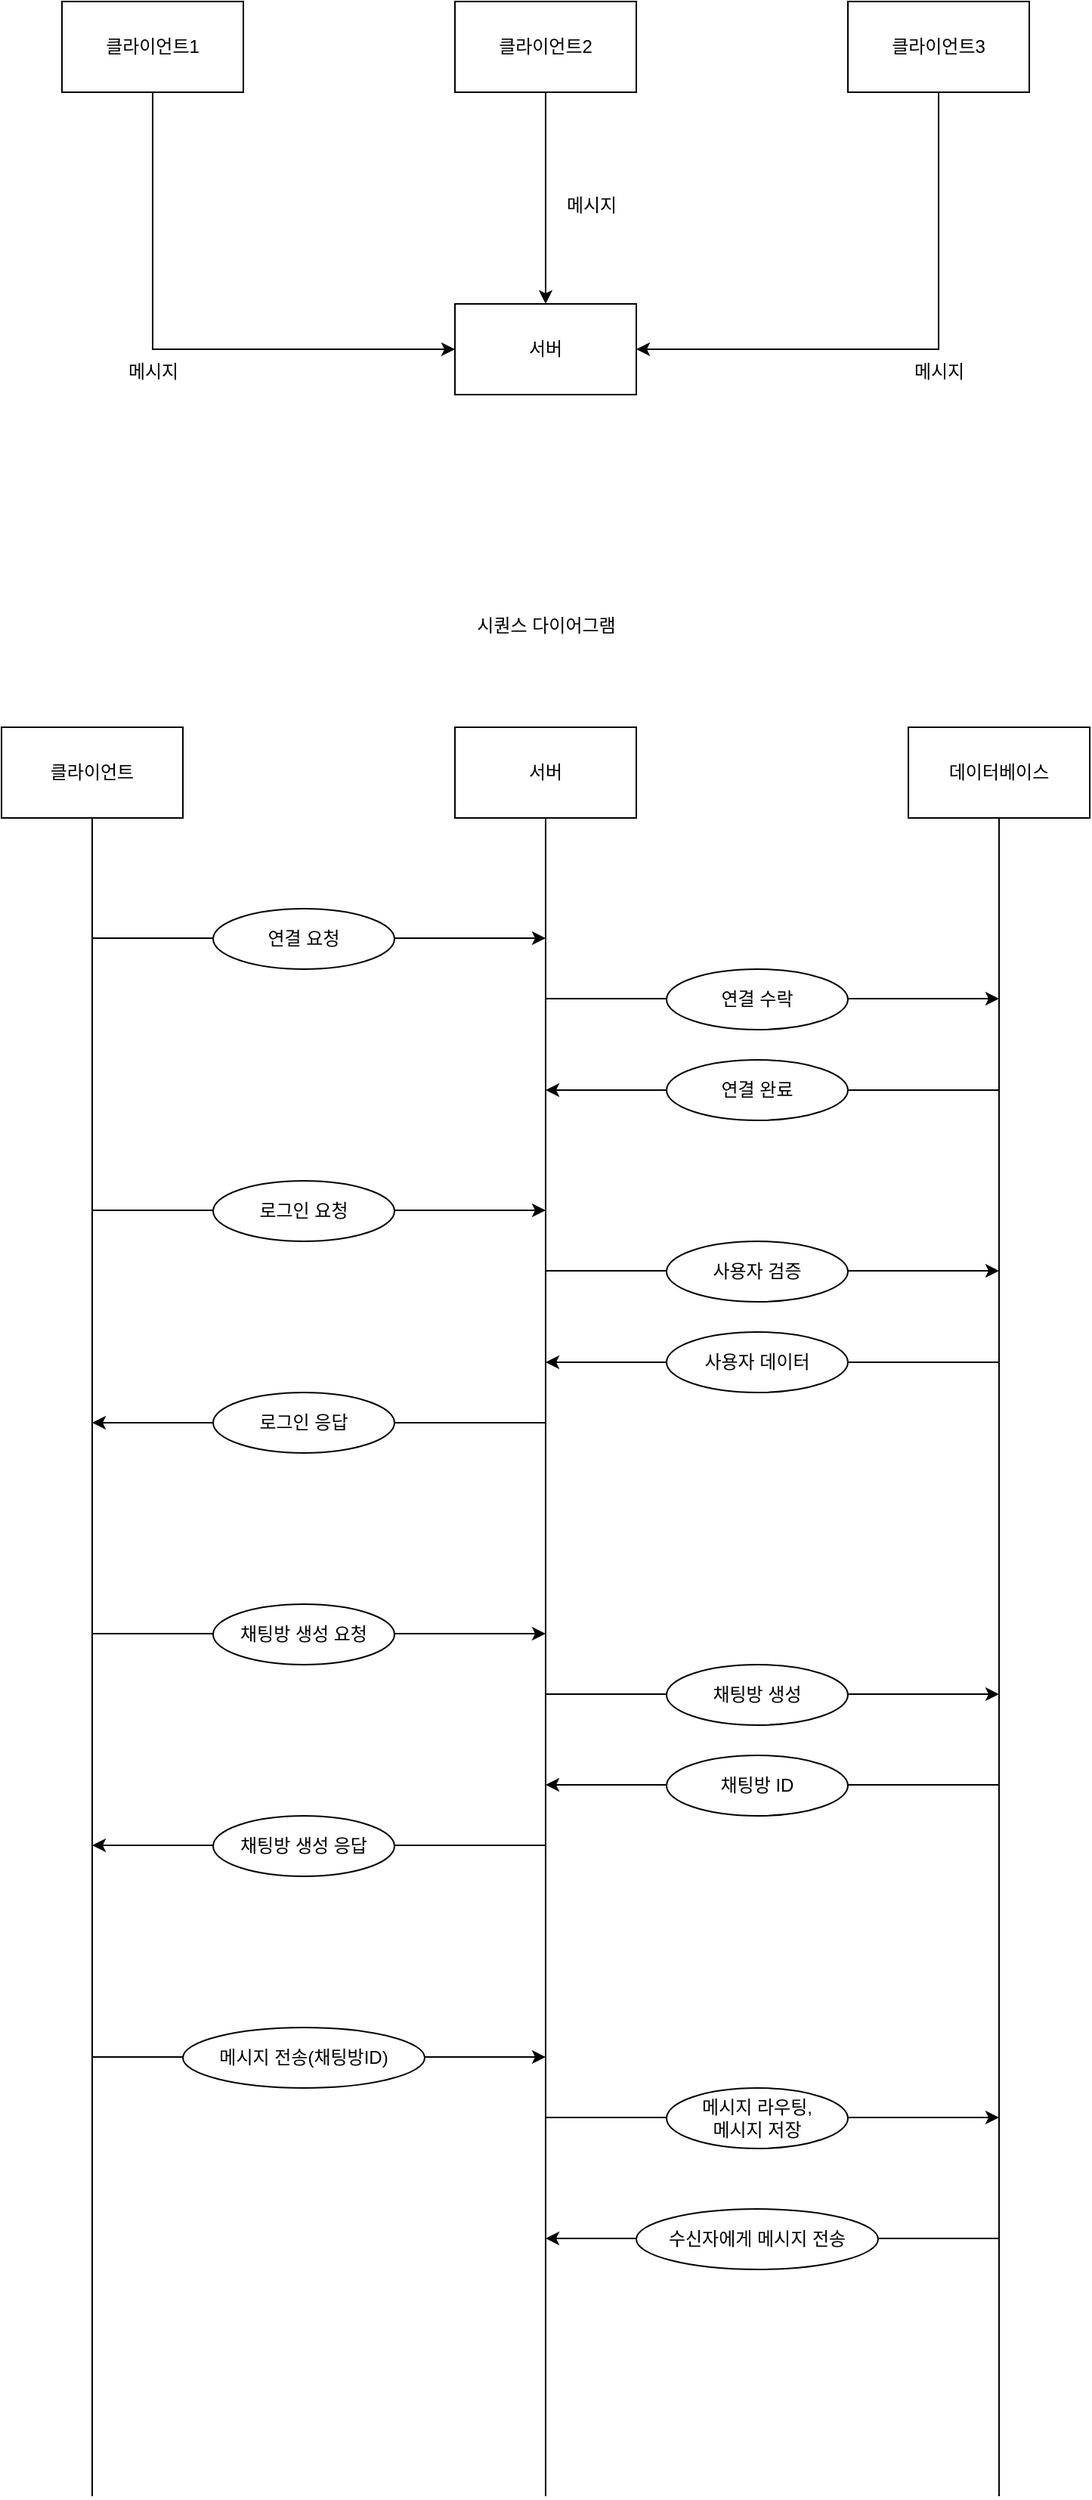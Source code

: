 <mxfile version="24.7.8">
  <diagram name="페이지-1" id="5Nco7DbLIY9qKy2n7g9x">
    <mxGraphModel dx="1434" dy="738" grid="1" gridSize="10" guides="1" tooltips="1" connect="1" arrows="1" fold="1" page="1" pageScale="1" pageWidth="827" pageHeight="1169" math="0" shadow="0">
      <root>
        <mxCell id="0" />
        <mxCell id="1" parent="0" />
        <mxCell id="mQip_7yPlVIr9bpcAe75-17" value="" style="endArrow=classic;html=1;rounded=0;" edge="1" parent="1">
          <mxGeometry width="50" height="50" relative="1" as="geometry">
            <mxPoint x="700" y="800" as="sourcePoint" />
            <mxPoint x="400" y="800" as="targetPoint" />
          </mxGeometry>
        </mxCell>
        <mxCell id="mQip_7yPlVIr9bpcAe75-8" value="" style="endArrow=classic;html=1;rounded=0;" edge="1" parent="1">
          <mxGeometry width="50" height="50" relative="1" as="geometry">
            <mxPoint x="100" y="699.5" as="sourcePoint" />
            <mxPoint x="400" y="699.5" as="targetPoint" />
          </mxGeometry>
        </mxCell>
        <mxCell id="blTJPh1M88m8MIHzCtPk-1" value="서버" style="rounded=0;whiteSpace=wrap;html=1;" parent="1" vertex="1">
          <mxGeometry x="340" y="280" width="120" height="60" as="geometry" />
        </mxCell>
        <mxCell id="blTJPh1M88m8MIHzCtPk-5" style="edgeStyle=orthogonalEdgeStyle;rounded=0;orthogonalLoop=1;jettySize=auto;html=1;exitX=0.5;exitY=1;exitDx=0;exitDy=0;entryX=0;entryY=0.5;entryDx=0;entryDy=0;" parent="1" source="blTJPh1M88m8MIHzCtPk-2" target="blTJPh1M88m8MIHzCtPk-1" edge="1">
          <mxGeometry relative="1" as="geometry" />
        </mxCell>
        <mxCell id="blTJPh1M88m8MIHzCtPk-2" value="클라이언트1" style="rounded=0;whiteSpace=wrap;html=1;" parent="1" vertex="1">
          <mxGeometry x="80" y="80" width="120" height="60" as="geometry" />
        </mxCell>
        <mxCell id="blTJPh1M88m8MIHzCtPk-6" style="edgeStyle=orthogonalEdgeStyle;rounded=0;orthogonalLoop=1;jettySize=auto;html=1;exitX=0.5;exitY=1;exitDx=0;exitDy=0;entryX=0.5;entryY=0;entryDx=0;entryDy=0;" parent="1" source="blTJPh1M88m8MIHzCtPk-3" target="blTJPh1M88m8MIHzCtPk-1" edge="1">
          <mxGeometry relative="1" as="geometry" />
        </mxCell>
        <mxCell id="blTJPh1M88m8MIHzCtPk-3" value="클라이언트2" style="rounded=0;whiteSpace=wrap;html=1;" parent="1" vertex="1">
          <mxGeometry x="340" y="80" width="120" height="60" as="geometry" />
        </mxCell>
        <mxCell id="blTJPh1M88m8MIHzCtPk-7" style="edgeStyle=orthogonalEdgeStyle;rounded=0;orthogonalLoop=1;jettySize=auto;html=1;exitX=0.5;exitY=1;exitDx=0;exitDy=0;entryX=1;entryY=0.5;entryDx=0;entryDy=0;" parent="1" source="blTJPh1M88m8MIHzCtPk-4" target="blTJPh1M88m8MIHzCtPk-1" edge="1">
          <mxGeometry relative="1" as="geometry" />
        </mxCell>
        <mxCell id="blTJPh1M88m8MIHzCtPk-4" value="클라이언트3" style="rounded=0;whiteSpace=wrap;html=1;" parent="1" vertex="1">
          <mxGeometry x="600" y="80" width="120" height="60" as="geometry" />
        </mxCell>
        <mxCell id="blTJPh1M88m8MIHzCtPk-13" value="메시지" style="text;html=1;align=center;verticalAlign=middle;resizable=0;points=[];autosize=1;strokeColor=none;fillColor=none;" parent="1" vertex="1">
          <mxGeometry x="630" y="310" width="60" height="30" as="geometry" />
        </mxCell>
        <mxCell id="blTJPh1M88m8MIHzCtPk-14" value="메시지" style="text;html=1;align=center;verticalAlign=middle;resizable=0;points=[];autosize=1;strokeColor=none;fillColor=none;" parent="1" vertex="1">
          <mxGeometry x="110" y="310" width="60" height="30" as="geometry" />
        </mxCell>
        <mxCell id="blTJPh1M88m8MIHzCtPk-15" value="메시지" style="text;html=1;align=center;verticalAlign=middle;resizable=0;points=[];autosize=1;strokeColor=none;fillColor=none;" parent="1" vertex="1">
          <mxGeometry x="400" y="200" width="60" height="30" as="geometry" />
        </mxCell>
        <mxCell id="mQip_7yPlVIr9bpcAe75-1" value="클라이언트" style="rounded=0;whiteSpace=wrap;html=1;" vertex="1" parent="1">
          <mxGeometry x="40" y="560" width="120" height="60" as="geometry" />
        </mxCell>
        <mxCell id="mQip_7yPlVIr9bpcAe75-2" value="데이터베이스" style="rounded=0;whiteSpace=wrap;html=1;" vertex="1" parent="1">
          <mxGeometry x="640" y="560" width="120" height="60" as="geometry" />
        </mxCell>
        <mxCell id="mQip_7yPlVIr9bpcAe75-3" value="서버" style="rounded=0;whiteSpace=wrap;html=1;" vertex="1" parent="1">
          <mxGeometry x="340" y="560" width="120" height="60" as="geometry" />
        </mxCell>
        <mxCell id="mQip_7yPlVIr9bpcAe75-4" value="시퀀스 다이어그램" style="text;html=1;align=center;verticalAlign=middle;resizable=0;points=[];autosize=1;strokeColor=none;fillColor=none;" vertex="1" parent="1">
          <mxGeometry x="340" y="478" width="120" height="30" as="geometry" />
        </mxCell>
        <mxCell id="mQip_7yPlVIr9bpcAe75-5" value="" style="endArrow=none;html=1;rounded=0;entryX=0.5;entryY=1;entryDx=0;entryDy=0;" edge="1" parent="1" target="mQip_7yPlVIr9bpcAe75-1">
          <mxGeometry width="50" height="50" relative="1" as="geometry">
            <mxPoint x="100" y="1730" as="sourcePoint" />
            <mxPoint x="440" y="760" as="targetPoint" />
          </mxGeometry>
        </mxCell>
        <mxCell id="mQip_7yPlVIr9bpcAe75-6" value="" style="endArrow=none;html=1;rounded=0;entryX=0.5;entryY=1;entryDx=0;entryDy=0;" edge="1" parent="1" target="mQip_7yPlVIr9bpcAe75-3">
          <mxGeometry width="50" height="50" relative="1" as="geometry">
            <mxPoint x="400" y="1730" as="sourcePoint" />
            <mxPoint x="440" y="670" as="targetPoint" />
          </mxGeometry>
        </mxCell>
        <mxCell id="mQip_7yPlVIr9bpcAe75-7" value="" style="endArrow=none;html=1;rounded=0;entryX=0.5;entryY=1;entryDx=0;entryDy=0;" edge="1" parent="1" target="mQip_7yPlVIr9bpcAe75-2">
          <mxGeometry width="50" height="50" relative="1" as="geometry">
            <mxPoint x="700" y="1730" as="sourcePoint" />
            <mxPoint x="670" y="670" as="targetPoint" />
          </mxGeometry>
        </mxCell>
        <mxCell id="mQip_7yPlVIr9bpcAe75-12" value="연결 요청" style="ellipse;whiteSpace=wrap;html=1;" vertex="1" parent="1">
          <mxGeometry x="180" y="680" width="120" height="40" as="geometry" />
        </mxCell>
        <mxCell id="mQip_7yPlVIr9bpcAe75-14" value="" style="endArrow=classic;html=1;rounded=0;" edge="1" parent="1">
          <mxGeometry width="50" height="50" relative="1" as="geometry">
            <mxPoint x="400" y="739.5" as="sourcePoint" />
            <mxPoint x="700" y="739.5" as="targetPoint" />
          </mxGeometry>
        </mxCell>
        <mxCell id="mQip_7yPlVIr9bpcAe75-15" value="연결 수락" style="ellipse;whiteSpace=wrap;html=1;" vertex="1" parent="1">
          <mxGeometry x="480" y="720" width="120" height="40" as="geometry" />
        </mxCell>
        <mxCell id="mQip_7yPlVIr9bpcAe75-16" value="연결 완료" style="ellipse;whiteSpace=wrap;html=1;" vertex="1" parent="1">
          <mxGeometry x="480" y="780" width="120" height="40" as="geometry" />
        </mxCell>
        <mxCell id="mQip_7yPlVIr9bpcAe75-21" value="" style="endArrow=classic;html=1;rounded=0;" edge="1" parent="1">
          <mxGeometry width="50" height="50" relative="1" as="geometry">
            <mxPoint x="100" y="879.5" as="sourcePoint" />
            <mxPoint x="400" y="879.5" as="targetPoint" />
          </mxGeometry>
        </mxCell>
        <mxCell id="mQip_7yPlVIr9bpcAe75-22" value="로그인 요청" style="ellipse;whiteSpace=wrap;html=1;" vertex="1" parent="1">
          <mxGeometry x="180" y="860" width="120" height="40" as="geometry" />
        </mxCell>
        <mxCell id="mQip_7yPlVIr9bpcAe75-23" value="" style="endArrow=classic;html=1;rounded=0;" edge="1" parent="1">
          <mxGeometry width="50" height="50" relative="1" as="geometry">
            <mxPoint x="400" y="919.5" as="sourcePoint" />
            <mxPoint x="700" y="919.5" as="targetPoint" />
          </mxGeometry>
        </mxCell>
        <mxCell id="mQip_7yPlVIr9bpcAe75-24" value="사용자 검증" style="ellipse;whiteSpace=wrap;html=1;" vertex="1" parent="1">
          <mxGeometry x="480" y="900" width="120" height="40" as="geometry" />
        </mxCell>
        <mxCell id="mQip_7yPlVIr9bpcAe75-25" value="" style="endArrow=classic;html=1;rounded=0;" edge="1" parent="1">
          <mxGeometry width="50" height="50" relative="1" as="geometry">
            <mxPoint x="700" y="980" as="sourcePoint" />
            <mxPoint x="400" y="980" as="targetPoint" />
          </mxGeometry>
        </mxCell>
        <mxCell id="mQip_7yPlVIr9bpcAe75-26" value="사용자 데이터" style="ellipse;whiteSpace=wrap;html=1;" vertex="1" parent="1">
          <mxGeometry x="480" y="960" width="120" height="40" as="geometry" />
        </mxCell>
        <mxCell id="mQip_7yPlVIr9bpcAe75-27" value="" style="endArrow=classic;html=1;rounded=0;" edge="1" parent="1">
          <mxGeometry width="50" height="50" relative="1" as="geometry">
            <mxPoint x="400" y="1020" as="sourcePoint" />
            <mxPoint x="100" y="1020" as="targetPoint" />
          </mxGeometry>
        </mxCell>
        <mxCell id="mQip_7yPlVIr9bpcAe75-28" value="로그인 응답" style="ellipse;whiteSpace=wrap;html=1;" vertex="1" parent="1">
          <mxGeometry x="180" y="1000" width="120" height="40" as="geometry" />
        </mxCell>
        <mxCell id="mQip_7yPlVIr9bpcAe75-29" value="" style="endArrow=classic;html=1;rounded=0;" edge="1" parent="1">
          <mxGeometry width="50" height="50" relative="1" as="geometry">
            <mxPoint x="100" y="1159.5" as="sourcePoint" />
            <mxPoint x="400" y="1159.5" as="targetPoint" />
          </mxGeometry>
        </mxCell>
        <mxCell id="mQip_7yPlVIr9bpcAe75-30" value="채팅방 생성 요청" style="ellipse;whiteSpace=wrap;html=1;" vertex="1" parent="1">
          <mxGeometry x="180" y="1140" width="120" height="40" as="geometry" />
        </mxCell>
        <mxCell id="mQip_7yPlVIr9bpcAe75-31" value="" style="endArrow=classic;html=1;rounded=0;" edge="1" parent="1">
          <mxGeometry width="50" height="50" relative="1" as="geometry">
            <mxPoint x="400" y="1199.5" as="sourcePoint" />
            <mxPoint x="700" y="1199.5" as="targetPoint" />
          </mxGeometry>
        </mxCell>
        <mxCell id="mQip_7yPlVIr9bpcAe75-33" value="Text" style="edgeLabel;html=1;align=center;verticalAlign=middle;resizable=0;points=[];" vertex="1" connectable="0" parent="mQip_7yPlVIr9bpcAe75-31">
          <mxGeometry x="-0.027" y="-3" relative="1" as="geometry">
            <mxPoint y="1" as="offset" />
          </mxGeometry>
        </mxCell>
        <mxCell id="mQip_7yPlVIr9bpcAe75-32" value="채팅방 생성" style="ellipse;whiteSpace=wrap;html=1;" vertex="1" parent="1">
          <mxGeometry x="480" y="1180" width="120" height="40" as="geometry" />
        </mxCell>
        <mxCell id="mQip_7yPlVIr9bpcAe75-34" value="" style="endArrow=classic;html=1;rounded=0;" edge="1" parent="1">
          <mxGeometry width="50" height="50" relative="1" as="geometry">
            <mxPoint x="700" y="1259.5" as="sourcePoint" />
            <mxPoint x="400" y="1259.5" as="targetPoint" />
          </mxGeometry>
        </mxCell>
        <mxCell id="mQip_7yPlVIr9bpcAe75-35" value="채팅방 ID" style="ellipse;whiteSpace=wrap;html=1;" vertex="1" parent="1">
          <mxGeometry x="480" y="1240" width="120" height="40" as="geometry" />
        </mxCell>
        <mxCell id="mQip_7yPlVIr9bpcAe75-37" value="" style="endArrow=classic;html=1;rounded=0;" edge="1" parent="1">
          <mxGeometry width="50" height="50" relative="1" as="geometry">
            <mxPoint x="400" y="1299.5" as="sourcePoint" />
            <mxPoint x="100" y="1299.5" as="targetPoint" />
          </mxGeometry>
        </mxCell>
        <mxCell id="mQip_7yPlVIr9bpcAe75-38" value="채팅방 생성 응답" style="ellipse;whiteSpace=wrap;html=1;" vertex="1" parent="1">
          <mxGeometry x="180" y="1280" width="120" height="40" as="geometry" />
        </mxCell>
        <mxCell id="mQip_7yPlVIr9bpcAe75-39" value="" style="endArrow=classic;html=1;rounded=0;" edge="1" parent="1">
          <mxGeometry width="50" height="50" relative="1" as="geometry">
            <mxPoint x="100" y="1439.5" as="sourcePoint" />
            <mxPoint x="400" y="1439.5" as="targetPoint" />
          </mxGeometry>
        </mxCell>
        <mxCell id="mQip_7yPlVIr9bpcAe75-40" value="메시지 전송(채팅방ID)" style="ellipse;whiteSpace=wrap;html=1;" vertex="1" parent="1">
          <mxGeometry x="160" y="1420" width="160" height="40" as="geometry" />
        </mxCell>
        <mxCell id="mQip_7yPlVIr9bpcAe75-41" value="" style="endArrow=classic;html=1;rounded=0;" edge="1" parent="1">
          <mxGeometry width="50" height="50" relative="1" as="geometry">
            <mxPoint x="400" y="1479.5" as="sourcePoint" />
            <mxPoint x="700" y="1479.5" as="targetPoint" />
          </mxGeometry>
        </mxCell>
        <mxCell id="mQip_7yPlVIr9bpcAe75-42" value="메시지 라우팅,&lt;div&gt;메시지 저장&lt;/div&gt;" style="ellipse;whiteSpace=wrap;html=1;" vertex="1" parent="1">
          <mxGeometry x="480" y="1460" width="120" height="40" as="geometry" />
        </mxCell>
        <mxCell id="mQip_7yPlVIr9bpcAe75-43" value="" style="endArrow=classic;html=1;rounded=0;" edge="1" parent="1">
          <mxGeometry width="50" height="50" relative="1" as="geometry">
            <mxPoint x="700" y="1559.5" as="sourcePoint" />
            <mxPoint x="400" y="1559.5" as="targetPoint" />
          </mxGeometry>
        </mxCell>
        <mxCell id="mQip_7yPlVIr9bpcAe75-44" value="수신자에게 메시지 전송" style="ellipse;whiteSpace=wrap;html=1;" vertex="1" parent="1">
          <mxGeometry x="460" y="1540" width="160" height="40" as="geometry" />
        </mxCell>
      </root>
    </mxGraphModel>
  </diagram>
</mxfile>
